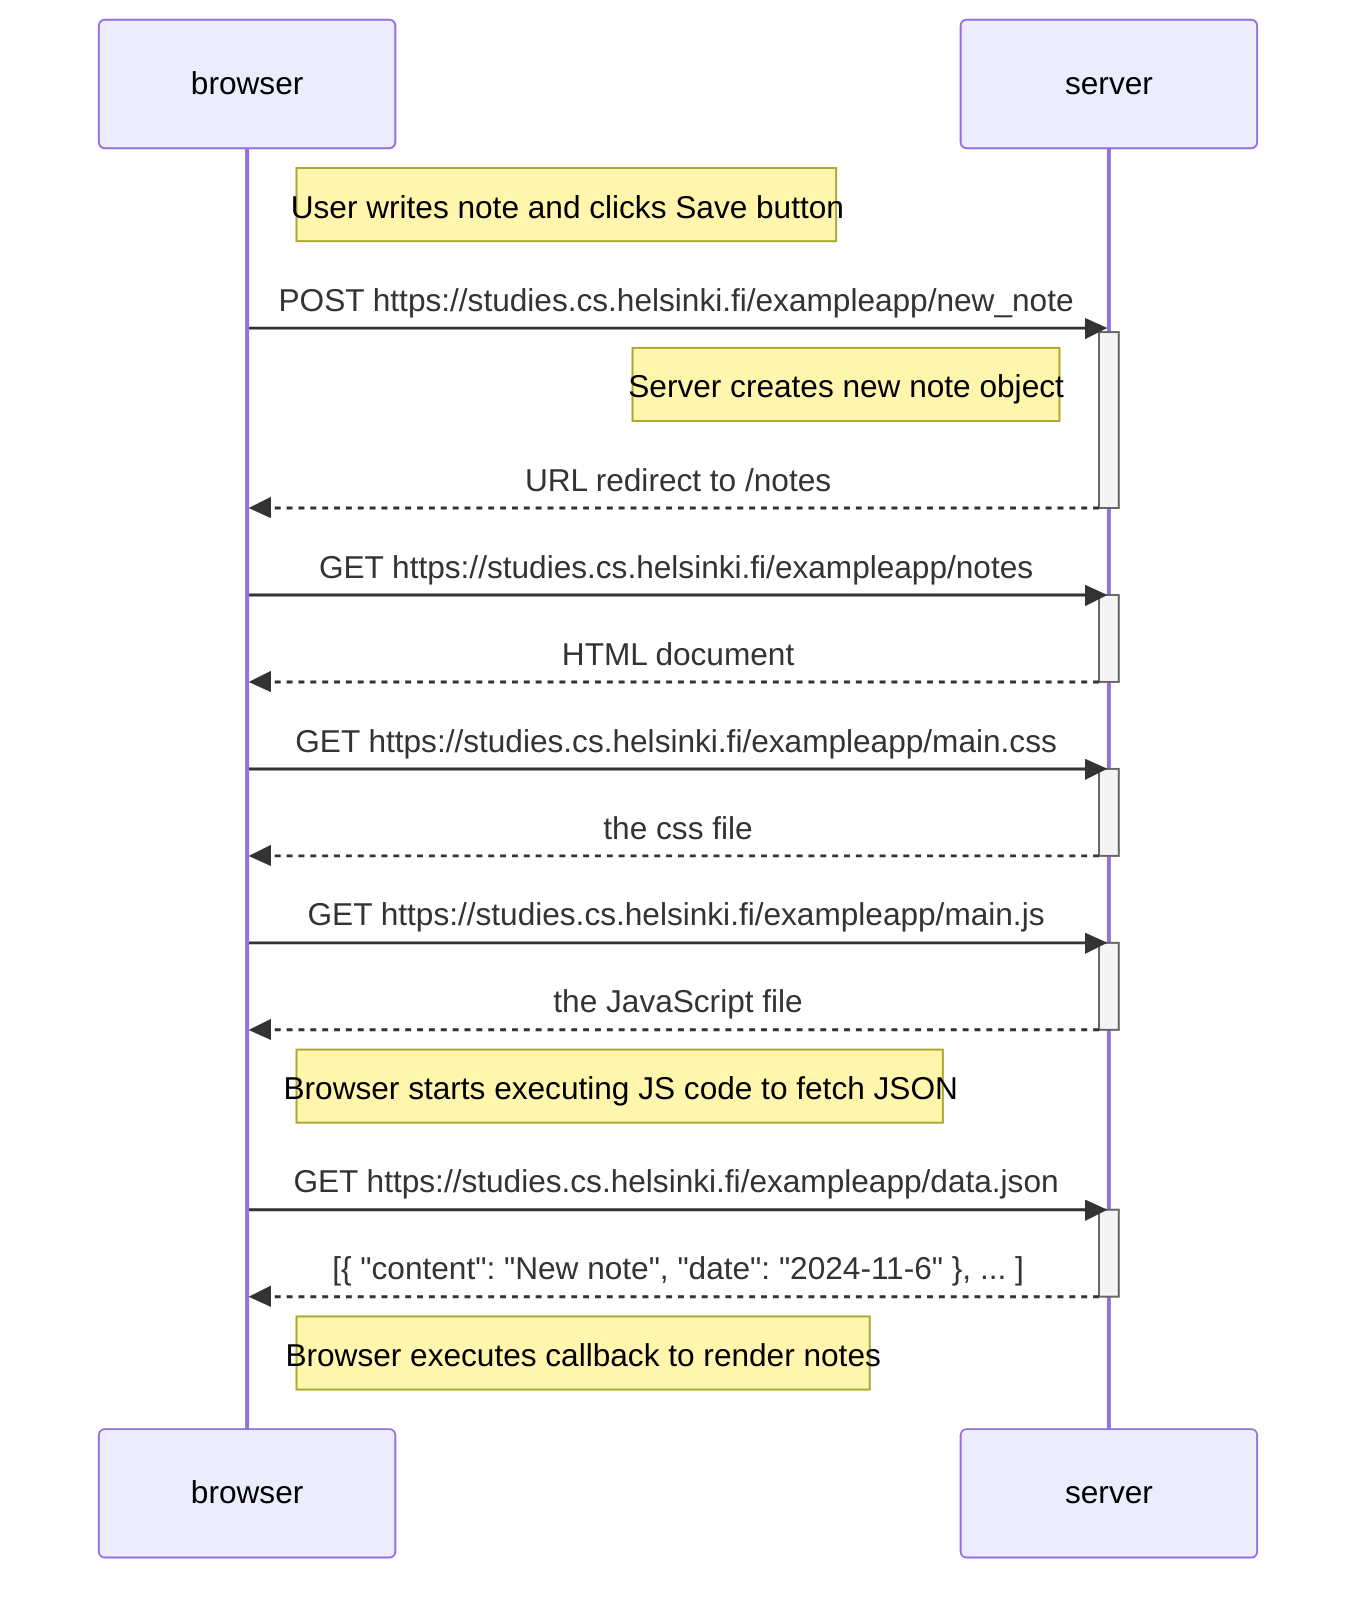 sequenceDiagram
    participant browser
    participant server

    Note right of browser: User writes note and clicks Save button
    
    browser->>server: POST https://studies.cs.helsinki.fi/exampleapp/new_note
    activate server
    Note left of server: Server creates new note object
    server-->>browser: URL redirect to /notes
    deactivate server
    
    browser->>server: GET https://studies.cs.helsinki.fi/exampleapp/notes
    activate server
    server-->>browser: HTML document
    deactivate server
    
    browser->>server: GET https://studies.cs.helsinki.fi/exampleapp/main.css
    activate server
    server-->>browser: the css file
    deactivate server
    
    browser->>server: GET https://studies.cs.helsinki.fi/exampleapp/main.js
    activate server
    server-->>browser: the JavaScript file
    deactivate server
    
    Note right of browser: Browser starts executing JS code to fetch JSON
    
    browser->>server: GET https://studies.cs.helsinki.fi/exampleapp/data.json
    activate server
    server-->>browser: [{ "content": "New note", "date": "2024-11-6" }, ... ]
    deactivate server
    
    Note right of browser: Browser executes callback to render notes